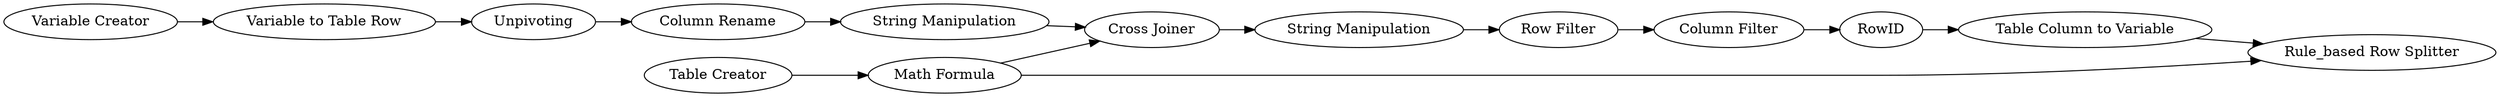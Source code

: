 digraph {
	294 -> 295
	290 -> 286
	293 -> 294
	291 -> 290
	131 -> 298
	304 -> 305
	295 -> 296
	154 -> 131
	286 -> 293
	296 -> 298
	303 -> 304
	141 -> 303
	131 -> 290
	305 -> 291
	290 [label="Cross Joiner"]
	294 [label="Column Filter"]
	295 [label=RowID]
	296 [label="Table Column to Variable"]
	293 [label="Row Filter"]
	291 [label="String Manipulation"]
	131 [label="Math Formula"]
	303 [label="Variable to Table Row"]
	304 [label=Unpivoting]
	154 [label="Table Creator"]
	305 [label="Column Rename"]
	286 [label="String Manipulation"]
	298 [label="Rule_based Row Splitter"]
	141 [label="Variable Creator"]
	rankdir=LR
}
